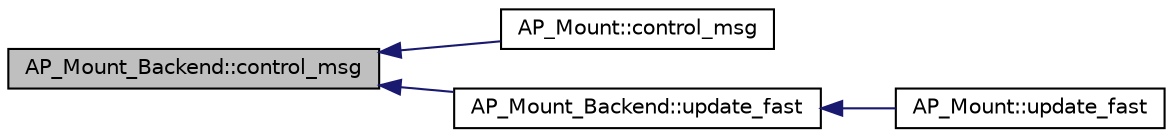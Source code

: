 digraph "AP_Mount_Backend::control_msg"
{
 // INTERACTIVE_SVG=YES
  edge [fontname="Helvetica",fontsize="10",labelfontname="Helvetica",labelfontsize="10"];
  node [fontname="Helvetica",fontsize="10",shape=record];
  rankdir="LR";
  Node1 [label="AP_Mount_Backend::control_msg",height=0.2,width=0.4,color="black", fillcolor="grey75", style="filled", fontcolor="black"];
  Node1 -> Node2 [dir="back",color="midnightblue",fontsize="10",style="solid",fontname="Helvetica"];
  Node2 [label="AP_Mount::control_msg",height=0.2,width=0.4,color="black", fillcolor="white", style="filled",URL="$classAP__Mount.html#a88ddd07ac8d62ca4b93f06667ecb1fdc"];
  Node1 -> Node3 [dir="back",color="midnightblue",fontsize="10",style="solid",fontname="Helvetica"];
  Node3 [label="AP_Mount_Backend::update_fast",height=0.2,width=0.4,color="black", fillcolor="white", style="filled",URL="$classAP__Mount__Backend.html#a6c424f5db5f8e32820b2cac36cd93784"];
  Node3 -> Node4 [dir="back",color="midnightblue",fontsize="10",style="solid",fontname="Helvetica"];
  Node4 [label="AP_Mount::update_fast",height=0.2,width=0.4,color="black", fillcolor="white", style="filled",URL="$classAP__Mount.html#a9a291b1cf311ff510860ffc7a427a6a2"];
}
